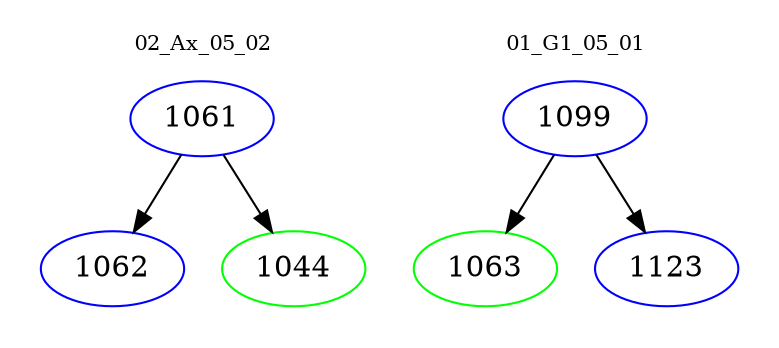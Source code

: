 digraph{
subgraph cluster_0 {
color = white
label = "02_Ax_05_02";
fontsize=10;
T0_1061 [label="1061", color="blue"]
T0_1061 -> T0_1062 [color="black"]
T0_1062 [label="1062", color="blue"]
T0_1061 -> T0_1044 [color="black"]
T0_1044 [label="1044", color="green"]
}
subgraph cluster_1 {
color = white
label = "01_G1_05_01";
fontsize=10;
T1_1099 [label="1099", color="blue"]
T1_1099 -> T1_1063 [color="black"]
T1_1063 [label="1063", color="green"]
T1_1099 -> T1_1123 [color="black"]
T1_1123 [label="1123", color="blue"]
}
}
